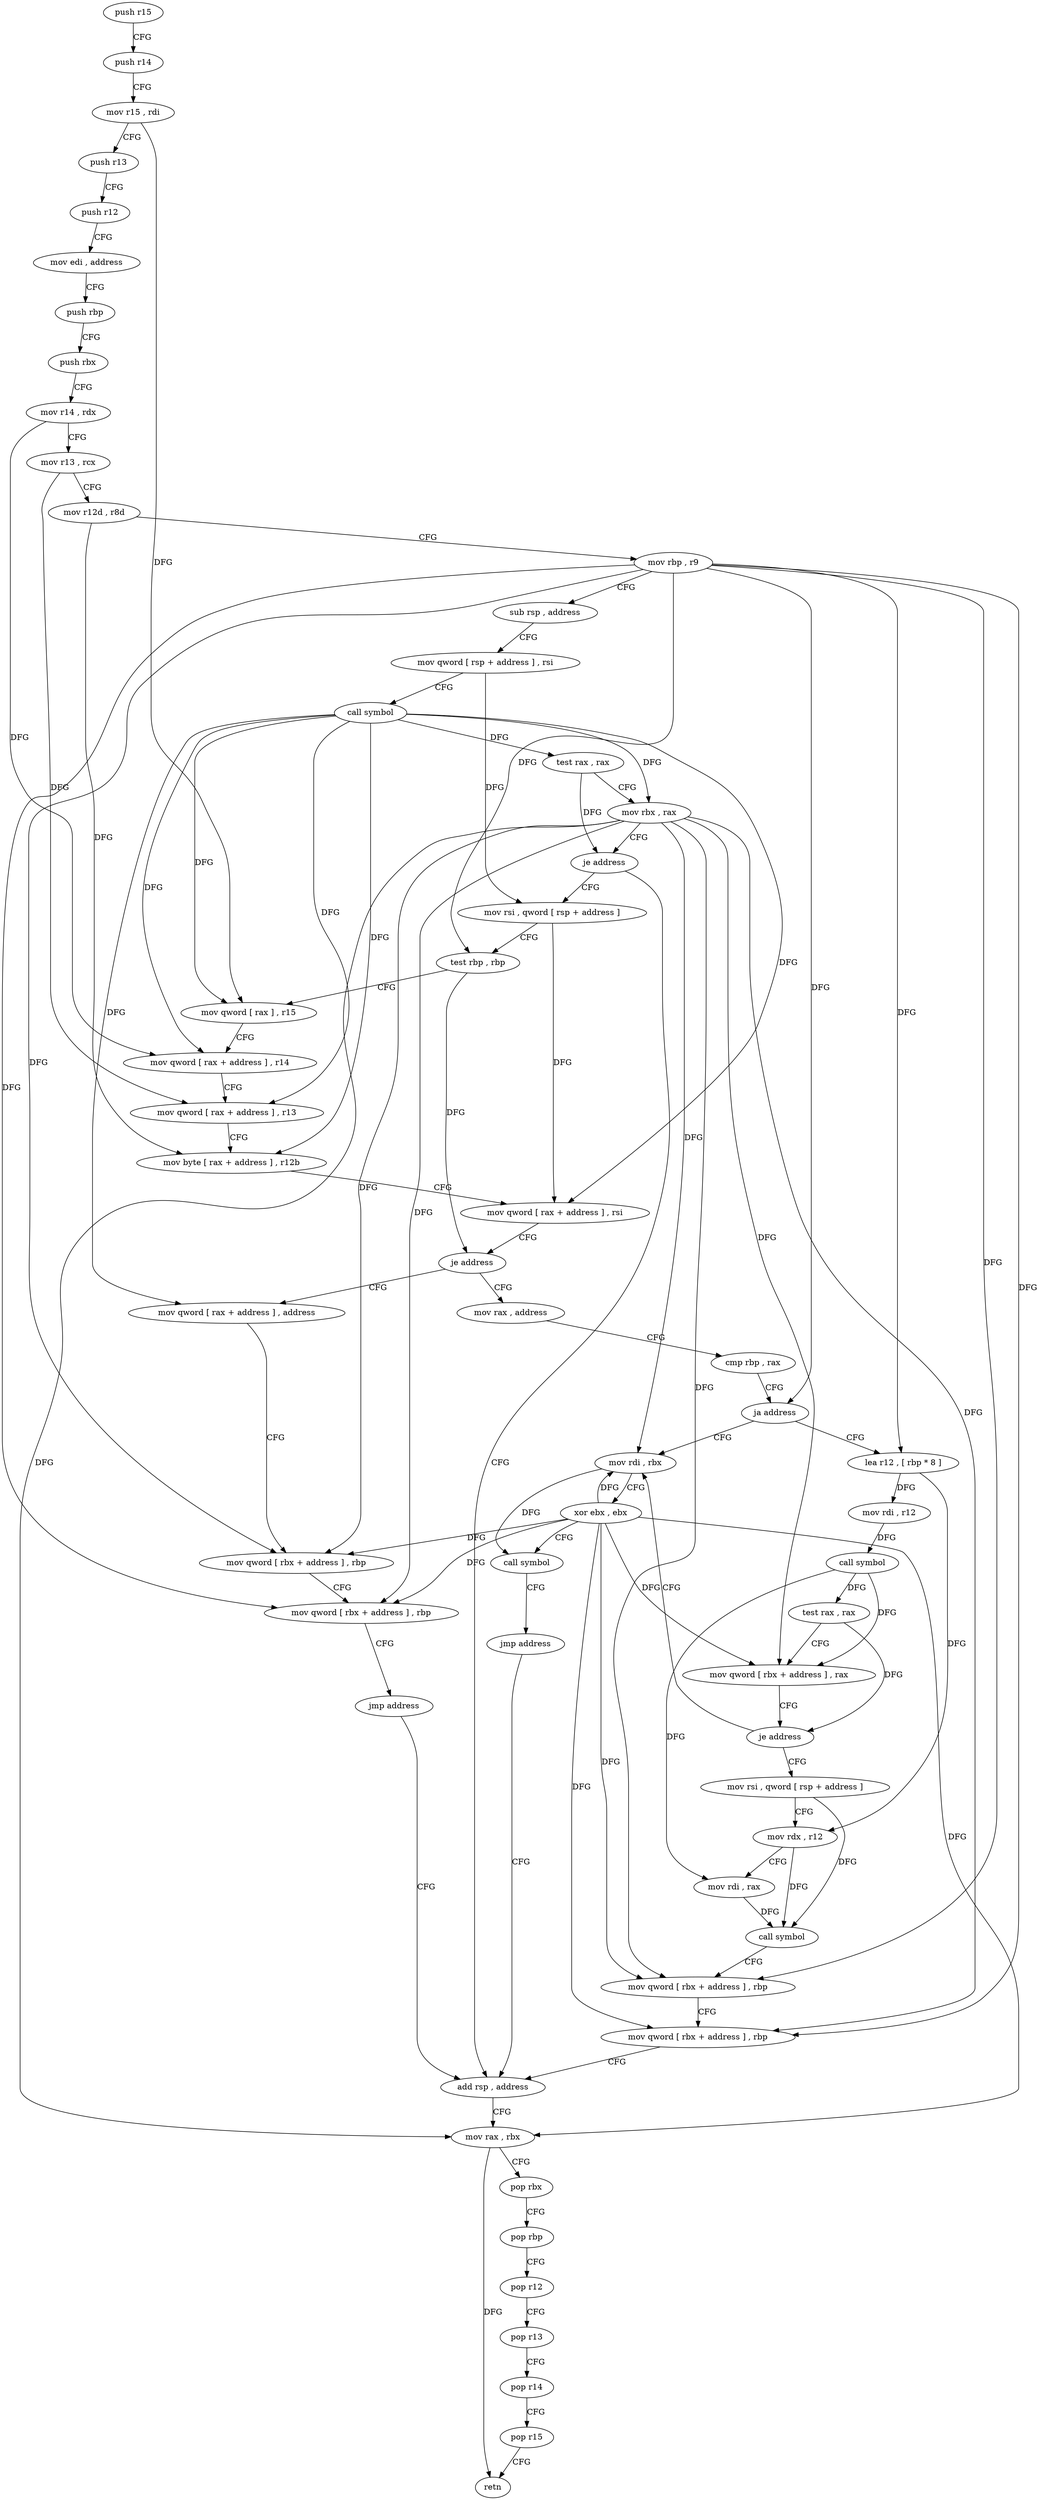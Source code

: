 digraph "func" {
"156992" [label = "push r15" ]
"156994" [label = "push r14" ]
"156996" [label = "mov r15 , rdi" ]
"156999" [label = "push r13" ]
"157001" [label = "push r12" ]
"157003" [label = "mov edi , address" ]
"157008" [label = "push rbp" ]
"157009" [label = "push rbx" ]
"157010" [label = "mov r14 , rdx" ]
"157013" [label = "mov r13 , rcx" ]
"157016" [label = "mov r12d , r8d" ]
"157019" [label = "mov rbp , r9" ]
"157022" [label = "sub rsp , address" ]
"157026" [label = "mov qword [ rsp + address ] , rsi" ]
"157031" [label = "call symbol" ]
"157036" [label = "test rax , rax" ]
"157039" [label = "mov rbx , rax" ]
"157042" [label = "je address" ]
"157137" [label = "add rsp , address" ]
"157044" [label = "mov rsi , qword [ rsp + address ]" ]
"157141" [label = "mov rax , rbx" ]
"157144" [label = "pop rbx" ]
"157145" [label = "pop rbp" ]
"157146" [label = "pop r12" ]
"157148" [label = "pop r13" ]
"157150" [label = "pop r14" ]
"157152" [label = "pop r15" ]
"157154" [label = "retn" ]
"157049" [label = "test rbp , rbp" ]
"157052" [label = "mov qword [ rax ] , r15" ]
"157055" [label = "mov qword [ rax + address ] , r14" ]
"157059" [label = "mov qword [ rax + address ] , r13" ]
"157063" [label = "mov byte [ rax + address ] , r12b" ]
"157067" [label = "mov qword [ rax + address ] , rsi" ]
"157071" [label = "je address" ]
"157160" [label = "mov qword [ rax + address ] , address" ]
"157073" [label = "mov rax , address" ]
"157168" [label = "mov qword [ rbx + address ] , rbp" ]
"157172" [label = "mov qword [ rbx + address ] , rbp" ]
"157176" [label = "jmp address" ]
"157083" [label = "cmp rbp , rax" ]
"157086" [label = "ja address" ]
"157184" [label = "mov rdi , rbx" ]
"157088" [label = "lea r12 , [ rbp * 8 ]" ]
"157187" [label = "xor ebx , ebx" ]
"157189" [label = "call symbol" ]
"157194" [label = "jmp address" ]
"157096" [label = "mov rdi , r12" ]
"157099" [label = "call symbol" ]
"157104" [label = "test rax , rax" ]
"157107" [label = "mov qword [ rbx + address ] , rax" ]
"157111" [label = "je address" ]
"157113" [label = "mov rsi , qword [ rsp + address ]" ]
"157118" [label = "mov rdx , r12" ]
"157121" [label = "mov rdi , rax" ]
"157124" [label = "call symbol" ]
"157129" [label = "mov qword [ rbx + address ] , rbp" ]
"157133" [label = "mov qword [ rbx + address ] , rbp" ]
"156992" -> "156994" [ label = "CFG" ]
"156994" -> "156996" [ label = "CFG" ]
"156996" -> "156999" [ label = "CFG" ]
"156996" -> "157052" [ label = "DFG" ]
"156999" -> "157001" [ label = "CFG" ]
"157001" -> "157003" [ label = "CFG" ]
"157003" -> "157008" [ label = "CFG" ]
"157008" -> "157009" [ label = "CFG" ]
"157009" -> "157010" [ label = "CFG" ]
"157010" -> "157013" [ label = "CFG" ]
"157010" -> "157055" [ label = "DFG" ]
"157013" -> "157016" [ label = "CFG" ]
"157013" -> "157059" [ label = "DFG" ]
"157016" -> "157019" [ label = "CFG" ]
"157016" -> "157063" [ label = "DFG" ]
"157019" -> "157022" [ label = "CFG" ]
"157019" -> "157049" [ label = "DFG" ]
"157019" -> "157168" [ label = "DFG" ]
"157019" -> "157172" [ label = "DFG" ]
"157019" -> "157086" [ label = "DFG" ]
"157019" -> "157088" [ label = "DFG" ]
"157019" -> "157129" [ label = "DFG" ]
"157019" -> "157133" [ label = "DFG" ]
"157022" -> "157026" [ label = "CFG" ]
"157026" -> "157031" [ label = "CFG" ]
"157026" -> "157044" [ label = "DFG" ]
"157031" -> "157036" [ label = "DFG" ]
"157031" -> "157039" [ label = "DFG" ]
"157031" -> "157052" [ label = "DFG" ]
"157031" -> "157055" [ label = "DFG" ]
"157031" -> "157059" [ label = "DFG" ]
"157031" -> "157063" [ label = "DFG" ]
"157031" -> "157067" [ label = "DFG" ]
"157031" -> "157160" [ label = "DFG" ]
"157036" -> "157039" [ label = "CFG" ]
"157036" -> "157042" [ label = "DFG" ]
"157039" -> "157042" [ label = "CFG" ]
"157039" -> "157141" [ label = "DFG" ]
"157039" -> "157168" [ label = "DFG" ]
"157039" -> "157172" [ label = "DFG" ]
"157039" -> "157184" [ label = "DFG" ]
"157039" -> "157107" [ label = "DFG" ]
"157039" -> "157129" [ label = "DFG" ]
"157039" -> "157133" [ label = "DFG" ]
"157042" -> "157137" [ label = "CFG" ]
"157042" -> "157044" [ label = "CFG" ]
"157137" -> "157141" [ label = "CFG" ]
"157044" -> "157049" [ label = "CFG" ]
"157044" -> "157067" [ label = "DFG" ]
"157141" -> "157144" [ label = "CFG" ]
"157141" -> "157154" [ label = "DFG" ]
"157144" -> "157145" [ label = "CFG" ]
"157145" -> "157146" [ label = "CFG" ]
"157146" -> "157148" [ label = "CFG" ]
"157148" -> "157150" [ label = "CFG" ]
"157150" -> "157152" [ label = "CFG" ]
"157152" -> "157154" [ label = "CFG" ]
"157049" -> "157052" [ label = "CFG" ]
"157049" -> "157071" [ label = "DFG" ]
"157052" -> "157055" [ label = "CFG" ]
"157055" -> "157059" [ label = "CFG" ]
"157059" -> "157063" [ label = "CFG" ]
"157063" -> "157067" [ label = "CFG" ]
"157067" -> "157071" [ label = "CFG" ]
"157071" -> "157160" [ label = "CFG" ]
"157071" -> "157073" [ label = "CFG" ]
"157160" -> "157168" [ label = "CFG" ]
"157073" -> "157083" [ label = "CFG" ]
"157168" -> "157172" [ label = "CFG" ]
"157172" -> "157176" [ label = "CFG" ]
"157176" -> "157137" [ label = "CFG" ]
"157083" -> "157086" [ label = "CFG" ]
"157086" -> "157184" [ label = "CFG" ]
"157086" -> "157088" [ label = "CFG" ]
"157184" -> "157187" [ label = "CFG" ]
"157184" -> "157189" [ label = "DFG" ]
"157088" -> "157096" [ label = "DFG" ]
"157088" -> "157118" [ label = "DFG" ]
"157187" -> "157189" [ label = "CFG" ]
"157187" -> "157141" [ label = "DFG" ]
"157187" -> "157184" [ label = "DFG" ]
"157187" -> "157168" [ label = "DFG" ]
"157187" -> "157172" [ label = "DFG" ]
"157187" -> "157107" [ label = "DFG" ]
"157187" -> "157129" [ label = "DFG" ]
"157187" -> "157133" [ label = "DFG" ]
"157189" -> "157194" [ label = "CFG" ]
"157194" -> "157137" [ label = "CFG" ]
"157096" -> "157099" [ label = "DFG" ]
"157099" -> "157104" [ label = "DFG" ]
"157099" -> "157107" [ label = "DFG" ]
"157099" -> "157121" [ label = "DFG" ]
"157104" -> "157107" [ label = "CFG" ]
"157104" -> "157111" [ label = "DFG" ]
"157107" -> "157111" [ label = "CFG" ]
"157111" -> "157184" [ label = "CFG" ]
"157111" -> "157113" [ label = "CFG" ]
"157113" -> "157118" [ label = "CFG" ]
"157113" -> "157124" [ label = "DFG" ]
"157118" -> "157121" [ label = "CFG" ]
"157118" -> "157124" [ label = "DFG" ]
"157121" -> "157124" [ label = "DFG" ]
"157124" -> "157129" [ label = "CFG" ]
"157129" -> "157133" [ label = "CFG" ]
"157133" -> "157137" [ label = "CFG" ]
}
